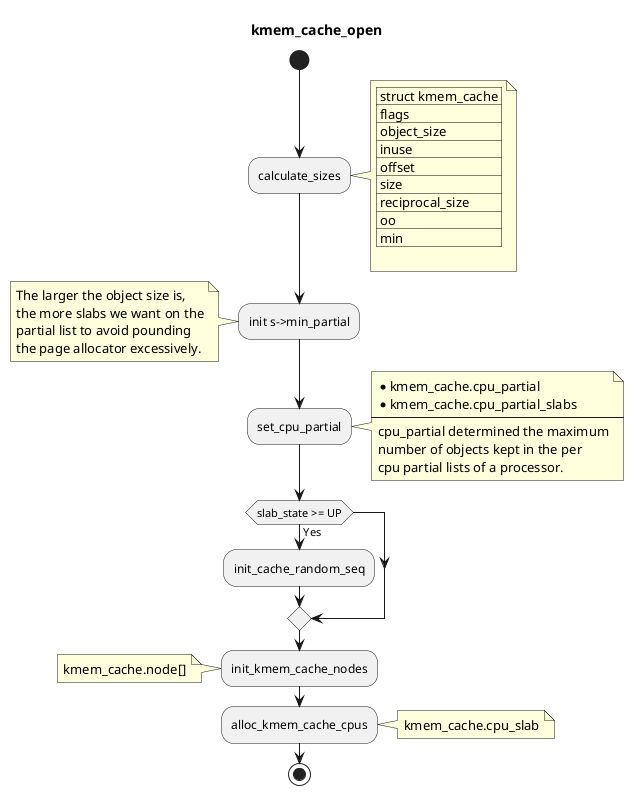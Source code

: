 @startuml
title kmem_cache_open
start
:calculate_sizes;
note right
| struct kmem_cache |
| flags |
| object_size |
| inuse |
| offset |
| size |
| reciprocal_size |
| oo |
| min |

end note
:init s->min_partial;
note left
The larger the object size is,
the more slabs we want on the
partial list to avoid pounding
the page allocator excessively.
end note
:set_cpu_partial;
note right
* kmem_cache.cpu_partial
* kmem_cache.cpu_partial_slabs
----
cpu_partial determined the maximum
number of objects kept in the per
cpu partial lists of a processor.
end note

if (slab_state >= UP) then (Yes)
    :init_cache_random_seq;
endif

:init_kmem_cache_nodes;
note left:kmem_cache.node[]
:alloc_kmem_cache_cpus;
note right:kmem_cache.cpu_slab 
stop

@enduml